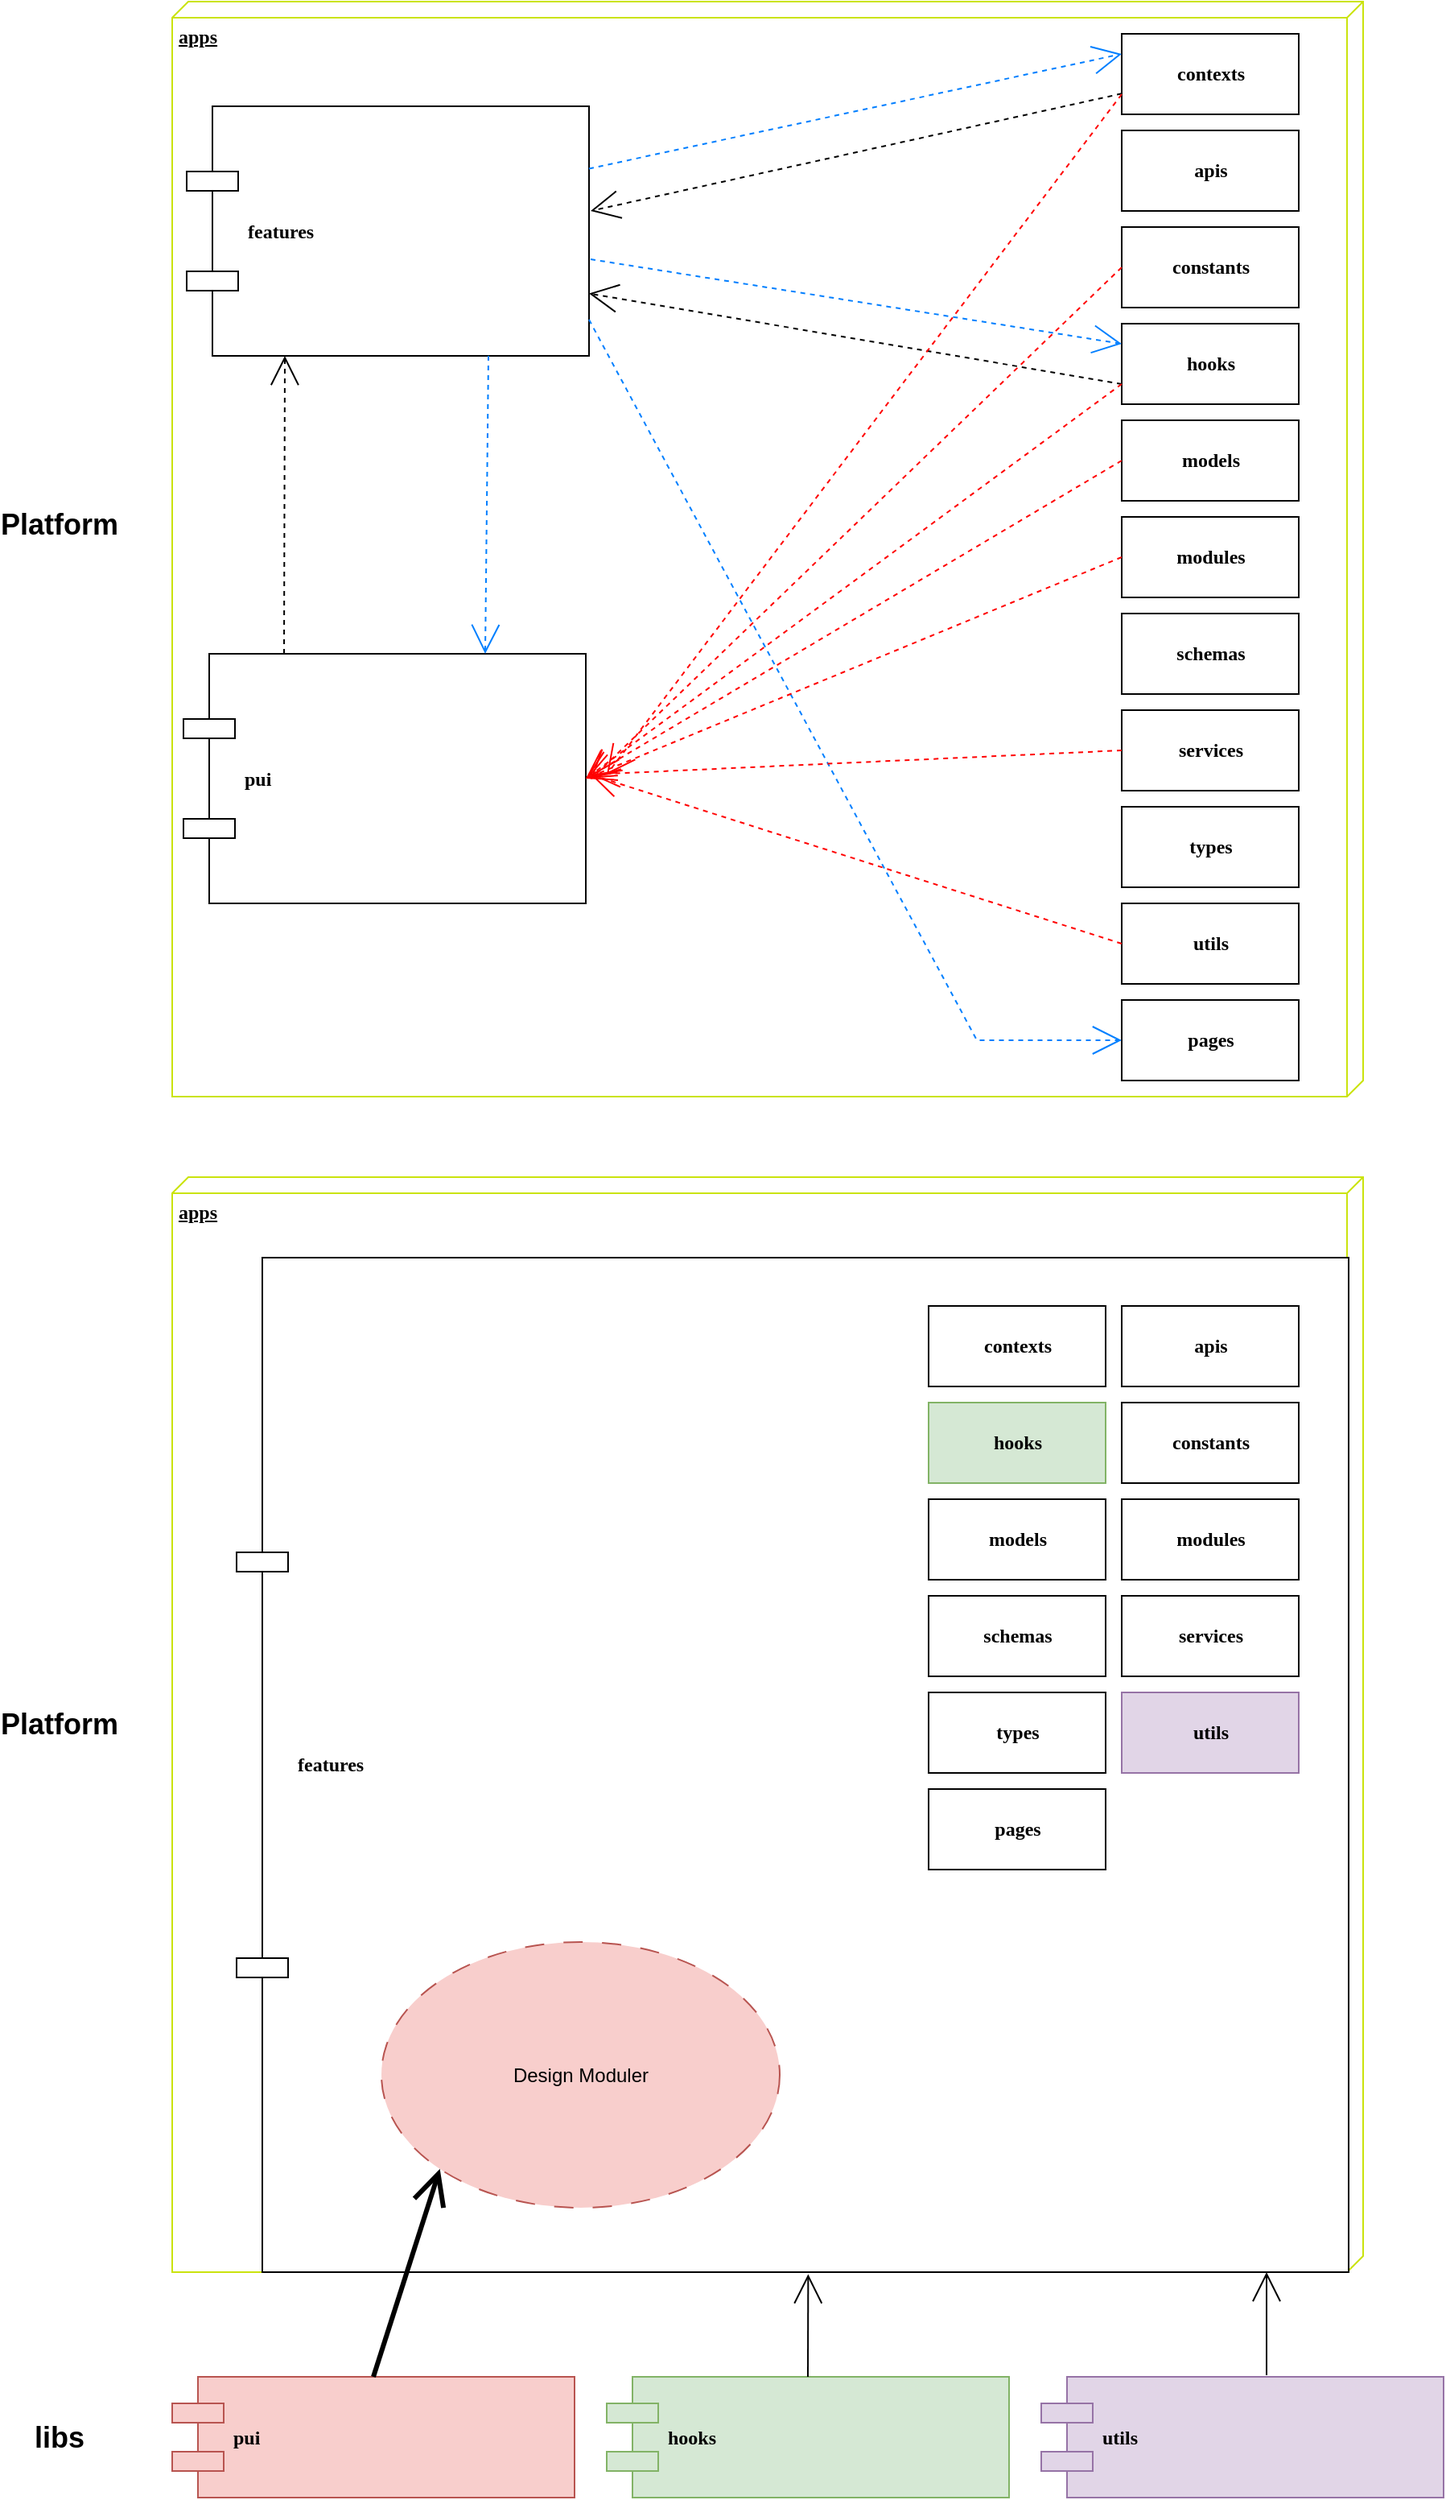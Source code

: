 <mxfile version="21.6.2" type="github">
  <diagram name="Page-1" id="5f0bae14-7c28-e335-631c-24af17079c00">
    <mxGraphModel dx="2074" dy="1155" grid="1" gridSize="10" guides="1" tooltips="1" connect="1" arrows="1" fold="1" page="1" pageScale="1" pageWidth="1100" pageHeight="850" background="none" math="0" shadow="0">
      <root>
        <mxCell id="0" />
        <mxCell id="1" parent="0" />
        <mxCell id="39150e848f15840c-1" value="apps" style="verticalAlign=top;align=left;spacingTop=8;spacingLeft=2;spacingRight=12;shape=cube;size=10;direction=south;fontStyle=5;html=1;rounded=0;shadow=0;comic=0;labelBackgroundColor=none;strokeWidth=1;fontFamily=Verdana;fontSize=12;strokeColor=#cae30d;" parent="1" vertex="1">
          <mxGeometry x="130" y="70" width="740" height="680" as="geometry" />
        </mxCell>
        <mxCell id="39150e848f15840c-4" value="contexts" style="html=1;rounded=0;shadow=0;comic=0;labelBackgroundColor=none;strokeWidth=1;fontFamily=Verdana;fontSize=12;align=center;fontStyle=1" parent="1" vertex="1">
          <mxGeometry x="720" y="90" width="110" height="50" as="geometry" />
        </mxCell>
        <mxCell id="39150e848f15840c-5" value="features" style="shape=component;align=left;spacingLeft=36;rounded=0;shadow=0;comic=0;labelBackgroundColor=none;strokeWidth=1;fontFamily=Verdana;fontSize=12;html=1;fontStyle=1" parent="1" vertex="1">
          <mxGeometry x="139" y="135" width="250" height="155" as="geometry" />
        </mxCell>
        <mxCell id="39150e848f15840c-12" style="edgeStyle=none;rounded=0;html=1;dashed=1;labelBackgroundColor=none;startArrow=none;startFill=0;startSize=8;endArrow=open;endFill=0;endSize=16;fontFamily=Verdana;fontSize=12;exitX=0.25;exitY=0;exitDx=0;exitDy=0;" parent="1" source="XnKO9qKkf2iOZudYSjbh-1" edge="1">
          <mxGeometry relative="1" as="geometry">
            <mxPoint x="169.996" y="475.0" as="sourcePoint" />
            <mxPoint x="200" y="290" as="targetPoint" />
          </mxGeometry>
        </mxCell>
        <mxCell id="XnKO9qKkf2iOZudYSjbh-1" value="pui" style="shape=component;align=left;spacingLeft=36;rounded=0;shadow=0;comic=0;labelBackgroundColor=none;strokeWidth=1;fontFamily=Verdana;fontSize=12;html=1;fontStyle=1" vertex="1" parent="1">
          <mxGeometry x="137" y="475" width="250" height="155" as="geometry" />
        </mxCell>
        <mxCell id="XnKO9qKkf2iOZudYSjbh-2" value="apis" style="html=1;rounded=0;shadow=0;comic=0;labelBackgroundColor=none;strokeWidth=1;fontFamily=Verdana;fontSize=12;align=center;fontStyle=1" vertex="1" parent="1">
          <mxGeometry x="720" y="150" width="110" height="50" as="geometry" />
        </mxCell>
        <mxCell id="XnKO9qKkf2iOZudYSjbh-3" value="constants" style="html=1;rounded=0;shadow=0;comic=0;labelBackgroundColor=none;strokeWidth=1;fontFamily=Verdana;fontSize=12;align=center;fontStyle=1" vertex="1" parent="1">
          <mxGeometry x="720" y="210" width="110" height="50" as="geometry" />
        </mxCell>
        <mxCell id="XnKO9qKkf2iOZudYSjbh-4" value="hooks" style="html=1;rounded=0;shadow=0;comic=0;labelBackgroundColor=none;strokeWidth=1;fontFamily=Verdana;fontSize=12;align=center;fontStyle=1" vertex="1" parent="1">
          <mxGeometry x="720" y="270" width="110" height="50" as="geometry" />
        </mxCell>
        <mxCell id="XnKO9qKkf2iOZudYSjbh-5" value="models" style="html=1;rounded=0;shadow=0;comic=0;labelBackgroundColor=none;strokeWidth=1;fontFamily=Verdana;fontSize=12;align=center;fontStyle=1" vertex="1" parent="1">
          <mxGeometry x="720" y="330" width="110" height="50" as="geometry" />
        </mxCell>
        <mxCell id="XnKO9qKkf2iOZudYSjbh-6" value="modules" style="html=1;rounded=0;shadow=0;comic=0;labelBackgroundColor=none;strokeWidth=1;fontFamily=Verdana;fontSize=12;align=center;fontStyle=1" vertex="1" parent="1">
          <mxGeometry x="720" y="390" width="110" height="50" as="geometry" />
        </mxCell>
        <mxCell id="XnKO9qKkf2iOZudYSjbh-7" value="schemas" style="html=1;rounded=0;shadow=0;comic=0;labelBackgroundColor=none;strokeWidth=1;fontFamily=Verdana;fontSize=12;align=center;fontStyle=1" vertex="1" parent="1">
          <mxGeometry x="720" y="450" width="110" height="50" as="geometry" />
        </mxCell>
        <mxCell id="XnKO9qKkf2iOZudYSjbh-8" value="services" style="html=1;rounded=0;shadow=0;comic=0;labelBackgroundColor=none;strokeWidth=1;fontFamily=Verdana;fontSize=12;align=center;fontStyle=1" vertex="1" parent="1">
          <mxGeometry x="720" y="510" width="110" height="50" as="geometry" />
        </mxCell>
        <mxCell id="XnKO9qKkf2iOZudYSjbh-9" value="types" style="html=1;rounded=0;shadow=0;comic=0;labelBackgroundColor=none;strokeWidth=1;fontFamily=Verdana;fontSize=12;align=center;fontStyle=1" vertex="1" parent="1">
          <mxGeometry x="720" y="570" width="110" height="50" as="geometry" />
        </mxCell>
        <mxCell id="XnKO9qKkf2iOZudYSjbh-10" value="utils" style="html=1;rounded=0;shadow=0;comic=0;labelBackgroundColor=none;strokeWidth=1;fontFamily=Verdana;fontSize=12;align=center;fontStyle=1" vertex="1" parent="1">
          <mxGeometry x="720" y="630" width="110" height="50" as="geometry" />
        </mxCell>
        <mxCell id="XnKO9qKkf2iOZudYSjbh-11" style="edgeStyle=none;rounded=0;html=1;dashed=1;labelBackgroundColor=none;startArrow=none;startFill=0;startSize=8;endArrow=open;endFill=0;endSize=16;fontFamily=Verdana;fontSize=12;exitX=0.75;exitY=1;exitDx=0;exitDy=0;entryX=0.75;entryY=0;entryDx=0;entryDy=0;strokeColor=#007FFF;" edge="1" parent="1" source="39150e848f15840c-5" target="XnKO9qKkf2iOZudYSjbh-1">
          <mxGeometry relative="1" as="geometry">
            <mxPoint x="210" y="485" as="sourcePoint" />
            <mxPoint x="210" y="300" as="targetPoint" />
          </mxGeometry>
        </mxCell>
        <mxCell id="XnKO9qKkf2iOZudYSjbh-12" style="edgeStyle=none;rounded=0;html=1;dashed=1;labelBackgroundColor=none;startArrow=none;startFill=0;startSize=8;endArrow=open;endFill=0;endSize=16;fontFamily=Verdana;fontSize=12;exitX=1;exitY=0.25;exitDx=0;exitDy=0;entryX=0;entryY=0.25;entryDx=0;entryDy=0;strokeColor=#007FFF;" edge="1" parent="1" source="39150e848f15840c-5" target="39150e848f15840c-4">
          <mxGeometry relative="1" as="geometry">
            <mxPoint x="570" y="285" as="sourcePoint" />
            <mxPoint x="570" y="100" as="targetPoint" />
          </mxGeometry>
        </mxCell>
        <mxCell id="XnKO9qKkf2iOZudYSjbh-13" style="edgeStyle=none;rounded=0;html=1;dashed=1;labelBackgroundColor=none;startArrow=none;startFill=0;startSize=8;endArrow=open;endFill=0;endSize=16;fontFamily=Verdana;fontSize=12;" edge="1" parent="1" source="39150e848f15840c-4">
          <mxGeometry relative="1" as="geometry">
            <mxPoint x="399" y="184" as="sourcePoint" />
            <mxPoint x="390" y="200" as="targetPoint" />
          </mxGeometry>
        </mxCell>
        <mxCell id="XnKO9qKkf2iOZudYSjbh-14" value="pages" style="html=1;rounded=0;shadow=0;comic=0;labelBackgroundColor=none;strokeWidth=1;fontFamily=Verdana;fontSize=12;align=center;fontStyle=1" vertex="1" parent="1">
          <mxGeometry x="720" y="690" width="110" height="50" as="geometry" />
        </mxCell>
        <mxCell id="XnKO9qKkf2iOZudYSjbh-15" style="edgeStyle=none;rounded=0;html=1;dashed=1;labelBackgroundColor=none;startArrow=none;startFill=0;startSize=8;endArrow=open;endFill=0;endSize=16;fontFamily=Verdana;fontSize=12;exitX=1.004;exitY=0.613;exitDx=0;exitDy=0;entryX=0;entryY=0.25;entryDx=0;entryDy=0;exitPerimeter=0;strokeColor=#007FFF;" edge="1" parent="1" source="39150e848f15840c-5" target="XnKO9qKkf2iOZudYSjbh-4">
          <mxGeometry relative="1" as="geometry">
            <mxPoint x="399" y="231" as="sourcePoint" />
            <mxPoint x="730" y="160" as="targetPoint" />
          </mxGeometry>
        </mxCell>
        <mxCell id="XnKO9qKkf2iOZudYSjbh-16" style="edgeStyle=none;rounded=0;html=1;dashed=1;labelBackgroundColor=none;startArrow=none;startFill=0;startSize=8;endArrow=open;endFill=0;endSize=16;fontFamily=Verdana;fontSize=12;exitX=0;exitY=0.75;exitDx=0;exitDy=0;entryX=1;entryY=0.75;entryDx=0;entryDy=0;" edge="1" parent="1" source="XnKO9qKkf2iOZudYSjbh-4" target="39150e848f15840c-5">
          <mxGeometry relative="1" as="geometry">
            <mxPoint x="400" y="240" as="sourcePoint" />
            <mxPoint x="730" y="293" as="targetPoint" />
          </mxGeometry>
        </mxCell>
        <mxCell id="XnKO9qKkf2iOZudYSjbh-17" style="edgeStyle=none;rounded=0;html=1;dashed=1;labelBackgroundColor=none;startArrow=none;startFill=0;startSize=8;endArrow=open;endFill=0;endSize=16;fontFamily=Verdana;fontSize=12;entryX=0;entryY=0.5;entryDx=0;entryDy=0;exitX=1;exitY=0.855;exitDx=0;exitDy=0;exitPerimeter=0;strokeColor=#007FFF;" edge="1" parent="1" source="39150e848f15840c-5" target="XnKO9qKkf2iOZudYSjbh-14">
          <mxGeometry relative="1" as="geometry">
            <mxPoint x="390" y="280" as="sourcePoint" />
            <mxPoint x="720" y="381.5" as="targetPoint" />
            <Array as="points">
              <mxPoint x="630" y="715" />
            </Array>
          </mxGeometry>
        </mxCell>
        <mxCell id="XnKO9qKkf2iOZudYSjbh-18" style="edgeStyle=none;rounded=0;html=1;dashed=1;labelBackgroundColor=none;startArrow=none;startFill=0;startSize=8;endArrow=open;endFill=0;endSize=16;fontFamily=Verdana;fontSize=12;exitX=0;exitY=0.75;exitDx=0;exitDy=0;entryX=1;entryY=0.5;entryDx=0;entryDy=0;strokeWidth=1;strokeColor=#FF0000;" edge="1" parent="1" source="XnKO9qKkf2iOZudYSjbh-4" target="XnKO9qKkf2iOZudYSjbh-1">
          <mxGeometry relative="1" as="geometry">
            <mxPoint x="730" y="318" as="sourcePoint" />
            <mxPoint x="399" y="261" as="targetPoint" />
          </mxGeometry>
        </mxCell>
        <mxCell id="XnKO9qKkf2iOZudYSjbh-19" style="edgeStyle=none;rounded=0;html=1;dashed=1;labelBackgroundColor=none;startArrow=none;startFill=0;startSize=8;endArrow=open;endFill=0;endSize=16;fontFamily=Verdana;fontSize=12;exitX=0;exitY=0.5;exitDx=0;exitDy=0;strokeWidth=1;strokeColor=#FF0000;" edge="1" parent="1" source="XnKO9qKkf2iOZudYSjbh-3">
          <mxGeometry relative="1" as="geometry">
            <mxPoint x="730" y="318" as="sourcePoint" />
            <mxPoint x="390" y="553" as="targetPoint" />
          </mxGeometry>
        </mxCell>
        <mxCell id="XnKO9qKkf2iOZudYSjbh-20" style="edgeStyle=none;rounded=0;html=1;dashed=1;labelBackgroundColor=none;startArrow=none;startFill=0;startSize=8;endArrow=open;endFill=0;endSize=16;fontFamily=Verdana;fontSize=12;exitX=0;exitY=0.75;exitDx=0;exitDy=0;strokeWidth=1;strokeColor=#FF0000;" edge="1" parent="1" source="39150e848f15840c-4">
          <mxGeometry relative="1" as="geometry">
            <mxPoint x="730" y="245" as="sourcePoint" />
            <mxPoint x="400" y="550" as="targetPoint" />
          </mxGeometry>
        </mxCell>
        <mxCell id="XnKO9qKkf2iOZudYSjbh-21" style="edgeStyle=none;rounded=0;html=1;dashed=1;labelBackgroundColor=none;startArrow=none;startFill=0;startSize=8;endArrow=open;endFill=0;endSize=16;fontFamily=Verdana;fontSize=12;exitX=0;exitY=0.5;exitDx=0;exitDy=0;entryX=1;entryY=0.5;entryDx=0;entryDy=0;strokeWidth=1;strokeColor=#FF0000;" edge="1" parent="1" source="XnKO9qKkf2iOZudYSjbh-5" target="XnKO9qKkf2iOZudYSjbh-1">
          <mxGeometry relative="1" as="geometry">
            <mxPoint x="730" y="138" as="sourcePoint" />
            <mxPoint x="400" y="496" as="targetPoint" />
          </mxGeometry>
        </mxCell>
        <mxCell id="XnKO9qKkf2iOZudYSjbh-22" style="edgeStyle=none;rounded=0;html=1;dashed=1;labelBackgroundColor=none;startArrow=none;startFill=0;startSize=8;endArrow=open;endFill=0;endSize=16;fontFamily=Verdana;fontSize=12;exitX=0;exitY=0.5;exitDx=0;exitDy=0;entryX=1;entryY=0.5;entryDx=0;entryDy=0;strokeWidth=1;strokeColor=#FF0000;" edge="1" parent="1" source="XnKO9qKkf2iOZudYSjbh-6" target="XnKO9qKkf2iOZudYSjbh-1">
          <mxGeometry relative="1" as="geometry">
            <mxPoint x="730" y="365" as="sourcePoint" />
            <mxPoint x="397" y="594" as="targetPoint" />
          </mxGeometry>
        </mxCell>
        <mxCell id="XnKO9qKkf2iOZudYSjbh-23" style="edgeStyle=none;rounded=0;html=1;dashed=1;labelBackgroundColor=none;startArrow=none;startFill=0;startSize=8;endArrow=open;endFill=0;endSize=16;fontFamily=Verdana;fontSize=12;exitX=0;exitY=0.5;exitDx=0;exitDy=0;strokeWidth=1;strokeColor=#FF0000;" edge="1" parent="1" source="XnKO9qKkf2iOZudYSjbh-8">
          <mxGeometry relative="1" as="geometry">
            <mxPoint x="730" y="425" as="sourcePoint" />
            <mxPoint x="390" y="550" as="targetPoint" />
          </mxGeometry>
        </mxCell>
        <mxCell id="XnKO9qKkf2iOZudYSjbh-24" style="edgeStyle=none;rounded=0;html=1;dashed=1;labelBackgroundColor=none;startArrow=none;startFill=0;startSize=8;endArrow=open;endFill=0;endSize=16;fontFamily=Verdana;fontSize=12;exitX=0;exitY=0.5;exitDx=0;exitDy=0;strokeWidth=1;strokeColor=#FF0000;" edge="1" parent="1" source="XnKO9qKkf2iOZudYSjbh-10">
          <mxGeometry relative="1" as="geometry">
            <mxPoint x="730" y="545" as="sourcePoint" />
            <mxPoint x="390" y="550" as="targetPoint" />
          </mxGeometry>
        </mxCell>
        <mxCell id="XnKO9qKkf2iOZudYSjbh-25" value="apps" style="verticalAlign=top;align=left;spacingTop=8;spacingLeft=2;spacingRight=12;shape=cube;size=10;direction=south;fontStyle=5;html=1;rounded=0;shadow=0;comic=0;labelBackgroundColor=none;strokeWidth=1;fontFamily=Verdana;fontSize=12;strokeColor=#cae30d;" vertex="1" parent="1">
          <mxGeometry x="130" y="800" width="740" height="680" as="geometry" />
        </mxCell>
        <mxCell id="XnKO9qKkf2iOZudYSjbh-27" value="features" style="shape=component;align=left;spacingLeft=36;rounded=0;shadow=0;comic=0;labelBackgroundColor=none;strokeWidth=1;fontFamily=Verdana;fontSize=12;html=1;fontStyle=1" vertex="1" parent="1">
          <mxGeometry x="170" y="850" width="691" height="630" as="geometry" />
        </mxCell>
        <mxCell id="XnKO9qKkf2iOZudYSjbh-26" value="contexts" style="html=1;rounded=0;shadow=0;comic=0;labelBackgroundColor=none;strokeWidth=1;fontFamily=Verdana;fontSize=12;align=center;fontStyle=1" vertex="1" parent="1">
          <mxGeometry x="600" y="880" width="110" height="50" as="geometry" />
        </mxCell>
        <mxCell id="XnKO9qKkf2iOZudYSjbh-29" value="pui" style="shape=component;align=left;spacingLeft=36;rounded=0;shadow=0;comic=0;labelBackgroundColor=none;strokeWidth=1;fontFamily=Verdana;fontSize=12;html=1;fontStyle=1;fillColor=#f8cecc;strokeColor=#b85450;" vertex="1" parent="1">
          <mxGeometry x="130" y="1545" width="250" height="75" as="geometry" />
        </mxCell>
        <mxCell id="XnKO9qKkf2iOZudYSjbh-30" value="apis" style="html=1;rounded=0;shadow=0;comic=0;labelBackgroundColor=none;strokeWidth=1;fontFamily=Verdana;fontSize=12;align=center;fontStyle=1" vertex="1" parent="1">
          <mxGeometry x="720" y="880" width="110" height="50" as="geometry" />
        </mxCell>
        <mxCell id="XnKO9qKkf2iOZudYSjbh-31" value="constants" style="html=1;rounded=0;shadow=0;comic=0;labelBackgroundColor=none;strokeWidth=1;fontFamily=Verdana;fontSize=12;align=center;fontStyle=1" vertex="1" parent="1">
          <mxGeometry x="720" y="940" width="110" height="50" as="geometry" />
        </mxCell>
        <mxCell id="XnKO9qKkf2iOZudYSjbh-32" value="hooks" style="html=1;rounded=0;shadow=0;comic=0;labelBackgroundColor=none;strokeWidth=1;fontFamily=Verdana;fontSize=12;align=center;fontStyle=1;fillColor=#d5e8d4;strokeColor=#82b366;" vertex="1" parent="1">
          <mxGeometry x="600" y="940" width="110" height="50" as="geometry" />
        </mxCell>
        <mxCell id="XnKO9qKkf2iOZudYSjbh-33" value="models" style="html=1;rounded=0;shadow=0;comic=0;labelBackgroundColor=none;strokeWidth=1;fontFamily=Verdana;fontSize=12;align=center;fontStyle=1" vertex="1" parent="1">
          <mxGeometry x="600" y="1000" width="110" height="50" as="geometry" />
        </mxCell>
        <mxCell id="XnKO9qKkf2iOZudYSjbh-34" value="modules" style="html=1;rounded=0;shadow=0;comic=0;labelBackgroundColor=none;strokeWidth=1;fontFamily=Verdana;fontSize=12;align=center;fontStyle=1" vertex="1" parent="1">
          <mxGeometry x="720" y="1000" width="110" height="50" as="geometry" />
        </mxCell>
        <mxCell id="XnKO9qKkf2iOZudYSjbh-35" value="schemas" style="html=1;rounded=0;shadow=0;comic=0;labelBackgroundColor=none;strokeWidth=1;fontFamily=Verdana;fontSize=12;align=center;fontStyle=1" vertex="1" parent="1">
          <mxGeometry x="600" y="1060" width="110" height="50" as="geometry" />
        </mxCell>
        <mxCell id="XnKO9qKkf2iOZudYSjbh-36" value="services" style="html=1;rounded=0;shadow=0;comic=0;labelBackgroundColor=none;strokeWidth=1;fontFamily=Verdana;fontSize=12;align=center;fontStyle=1" vertex="1" parent="1">
          <mxGeometry x="720" y="1060" width="110" height="50" as="geometry" />
        </mxCell>
        <mxCell id="XnKO9qKkf2iOZudYSjbh-37" value="types" style="html=1;rounded=0;shadow=0;comic=0;labelBackgroundColor=none;strokeWidth=1;fontFamily=Verdana;fontSize=12;align=center;fontStyle=1" vertex="1" parent="1">
          <mxGeometry x="600" y="1120" width="110" height="50" as="geometry" />
        </mxCell>
        <mxCell id="XnKO9qKkf2iOZudYSjbh-38" value="utils" style="html=1;rounded=0;shadow=0;comic=0;labelBackgroundColor=none;strokeWidth=1;fontFamily=Verdana;fontSize=12;align=center;fontStyle=1;fillColor=#e1d5e7;strokeColor=#9673a6;" vertex="1" parent="1">
          <mxGeometry x="720" y="1120" width="110" height="50" as="geometry" />
        </mxCell>
        <mxCell id="XnKO9qKkf2iOZudYSjbh-42" value="pages" style="html=1;rounded=0;shadow=0;comic=0;labelBackgroundColor=none;strokeWidth=1;fontFamily=Verdana;fontSize=12;align=center;fontStyle=1" vertex="1" parent="1">
          <mxGeometry x="600" y="1180" width="110" height="50" as="geometry" />
        </mxCell>
        <mxCell id="XnKO9qKkf2iOZudYSjbh-53" value="Design Moduler" style="ellipse;whiteSpace=wrap;html=1;dashed=1;dashPattern=12 12;fillColor=#f8cecc;strokeColor=#b85450;" vertex="1" parent="1">
          <mxGeometry x="260" y="1275" width="247.5" height="165" as="geometry" />
        </mxCell>
        <mxCell id="XnKO9qKkf2iOZudYSjbh-54" value="Platform" style="text;strokeColor=none;align=center;fillColor=none;html=1;verticalAlign=middle;whiteSpace=wrap;rounded=0;fontStyle=1;fontSize=18;" vertex="1" parent="1">
          <mxGeometry x="30" y="380" width="60" height="30" as="geometry" />
        </mxCell>
        <mxCell id="XnKO9qKkf2iOZudYSjbh-55" value="Platform" style="text;strokeColor=none;align=center;fillColor=none;html=1;verticalAlign=middle;whiteSpace=wrap;rounded=0;fontStyle=1;fontSize=18;" vertex="1" parent="1">
          <mxGeometry x="30" y="1125" width="60" height="30" as="geometry" />
        </mxCell>
        <mxCell id="XnKO9qKkf2iOZudYSjbh-56" value="libs" style="text;strokeColor=none;align=center;fillColor=none;html=1;verticalAlign=middle;whiteSpace=wrap;rounded=0;fontStyle=1;fontSize=18;" vertex="1" parent="1">
          <mxGeometry x="30" y="1567.5" width="60" height="30" as="geometry" />
        </mxCell>
        <mxCell id="XnKO9qKkf2iOZudYSjbh-57" style="edgeStyle=none;rounded=0;html=1;labelBackgroundColor=none;startArrow=none;startFill=0;startSize=8;endArrow=open;endFill=0;endSize=16;fontFamily=Verdana;fontSize=12;exitX=0.5;exitY=0;exitDx=0;exitDy=0;entryX=0;entryY=1;entryDx=0;entryDy=0;strokeWidth=3;" edge="1" parent="1" source="XnKO9qKkf2iOZudYSjbh-29" target="XnKO9qKkf2iOZudYSjbh-53">
          <mxGeometry relative="1" as="geometry">
            <mxPoint x="270" y="1575" as="sourcePoint" />
            <mxPoint x="270" y="1390" as="targetPoint" />
          </mxGeometry>
        </mxCell>
        <mxCell id="XnKO9qKkf2iOZudYSjbh-60" value="hooks" style="shape=component;align=left;spacingLeft=36;rounded=0;shadow=0;comic=0;labelBackgroundColor=none;strokeWidth=1;fontFamily=Verdana;fontSize=12;html=1;fontStyle=1;fillColor=#d5e8d4;strokeColor=#82b366;" vertex="1" parent="1">
          <mxGeometry x="400" y="1545" width="250" height="75" as="geometry" />
        </mxCell>
        <mxCell id="XnKO9qKkf2iOZudYSjbh-61" value="utils" style="shape=component;align=left;spacingLeft=36;rounded=0;shadow=0;comic=0;labelBackgroundColor=none;strokeWidth=1;fontFamily=Verdana;fontSize=12;html=1;fontStyle=1;fillColor=#e1d5e7;strokeColor=#9673a6;" vertex="1" parent="1">
          <mxGeometry x="670" y="1545" width="250" height="75" as="geometry" />
        </mxCell>
        <mxCell id="XnKO9qKkf2iOZudYSjbh-62" style="edgeStyle=none;rounded=0;html=1;labelBackgroundColor=none;startArrow=none;startFill=0;startSize=8;endArrow=open;endFill=0;endSize=16;fontFamily=Verdana;fontSize=12;exitX=0.5;exitY=0;exitDx=0;exitDy=0;entryX=0.514;entryY=1.002;entryDx=0;entryDy=0;strokeWidth=1;entryPerimeter=0;" edge="1" parent="1" source="XnKO9qKkf2iOZudYSjbh-60" target="XnKO9qKkf2iOZudYSjbh-27">
          <mxGeometry relative="1" as="geometry">
            <mxPoint x="530" y="1519" as="sourcePoint" />
            <mxPoint x="571" y="1390" as="targetPoint" />
          </mxGeometry>
        </mxCell>
        <mxCell id="XnKO9qKkf2iOZudYSjbh-63" style="edgeStyle=none;rounded=0;html=1;labelBackgroundColor=none;startArrow=none;startFill=0;startSize=8;endArrow=open;endFill=0;endSize=16;fontFamily=Verdana;fontSize=12;exitX=0.5;exitY=0;exitDx=0;exitDy=0;entryX=0.514;entryY=1.002;entryDx=0;entryDy=0;strokeWidth=1;entryPerimeter=0;" edge="1" parent="1">
          <mxGeometry relative="1" as="geometry">
            <mxPoint x="810" y="1544" as="sourcePoint" />
            <mxPoint x="810" y="1480" as="targetPoint" />
          </mxGeometry>
        </mxCell>
      </root>
    </mxGraphModel>
  </diagram>
</mxfile>
